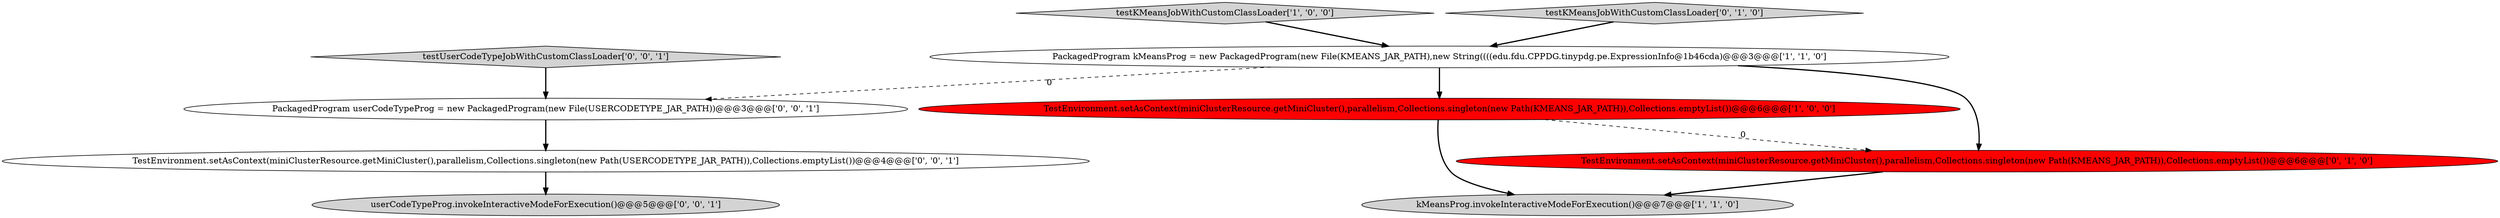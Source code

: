 digraph {
0 [style = filled, label = "TestEnvironment.setAsContext(miniClusterResource.getMiniCluster(),parallelism,Collections.singleton(new Path(KMEANS_JAR_PATH)),Collections.emptyList())@@@6@@@['1', '0', '0']", fillcolor = red, shape = ellipse image = "AAA1AAABBB1BBB"];
1 [style = filled, label = "testKMeansJobWithCustomClassLoader['1', '0', '0']", fillcolor = lightgray, shape = diamond image = "AAA0AAABBB1BBB"];
7 [style = filled, label = "PackagedProgram userCodeTypeProg = new PackagedProgram(new File(USERCODETYPE_JAR_PATH))@@@3@@@['0', '0', '1']", fillcolor = white, shape = ellipse image = "AAA0AAABBB3BBB"];
2 [style = filled, label = "PackagedProgram kMeansProg = new PackagedProgram(new File(KMEANS_JAR_PATH),new String((((edu.fdu.CPPDG.tinypdg.pe.ExpressionInfo@1b46cda)@@@3@@@['1', '1', '0']", fillcolor = white, shape = ellipse image = "AAA0AAABBB1BBB"];
8 [style = filled, label = "testUserCodeTypeJobWithCustomClassLoader['0', '0', '1']", fillcolor = lightgray, shape = diamond image = "AAA0AAABBB3BBB"];
3 [style = filled, label = "kMeansProg.invokeInteractiveModeForExecution()@@@7@@@['1', '1', '0']", fillcolor = lightgray, shape = ellipse image = "AAA0AAABBB1BBB"];
6 [style = filled, label = "userCodeTypeProg.invokeInteractiveModeForExecution()@@@5@@@['0', '0', '1']", fillcolor = lightgray, shape = ellipse image = "AAA0AAABBB3BBB"];
5 [style = filled, label = "testKMeansJobWithCustomClassLoader['0', '1', '0']", fillcolor = lightgray, shape = diamond image = "AAA0AAABBB2BBB"];
9 [style = filled, label = "TestEnvironment.setAsContext(miniClusterResource.getMiniCluster(),parallelism,Collections.singleton(new Path(USERCODETYPE_JAR_PATH)),Collections.emptyList())@@@4@@@['0', '0', '1']", fillcolor = white, shape = ellipse image = "AAA0AAABBB3BBB"];
4 [style = filled, label = "TestEnvironment.setAsContext(miniClusterResource.getMiniCluster(),parallelism,Collections.singleton(new Path(KMEANS_JAR_PATH)),Collections.emptyList())@@@6@@@['0', '1', '0']", fillcolor = red, shape = ellipse image = "AAA1AAABBB2BBB"];
0->3 [style = bold, label=""];
7->9 [style = bold, label=""];
4->3 [style = bold, label=""];
5->2 [style = bold, label=""];
1->2 [style = bold, label=""];
2->0 [style = bold, label=""];
0->4 [style = dashed, label="0"];
2->7 [style = dashed, label="0"];
2->4 [style = bold, label=""];
8->7 [style = bold, label=""];
9->6 [style = bold, label=""];
}
